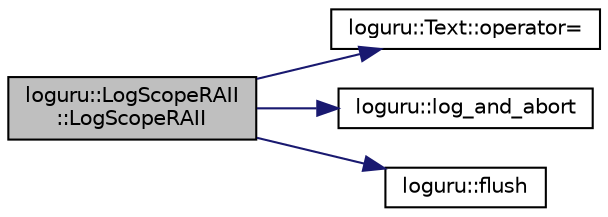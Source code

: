 digraph "loguru::LogScopeRAII::LogScopeRAII"
{
  edge [fontname="Helvetica",fontsize="10",labelfontname="Helvetica",labelfontsize="10"];
  node [fontname="Helvetica",fontsize="10",shape=record];
  rankdir="LR";
  Node0 [label="loguru::LogScopeRAII\l::LogScopeRAII",height=0.2,width=0.4,color="black", fillcolor="grey75", style="filled", fontcolor="black"];
  Node0 -> Node1 [color="midnightblue",fontsize="10",style="solid",fontname="Helvetica"];
  Node1 [label="loguru::Text::operator=",height=0.2,width=0.4,color="black", fillcolor="white", style="filled",URL="$classloguru_1_1_text.html#a155370e239313634420310a708b1d62e"];
  Node0 -> Node2 [color="midnightblue",fontsize="10",style="solid",fontname="Helvetica"];
  Node2 [label="loguru::log_and_abort",height=0.2,width=0.4,color="black", fillcolor="white", style="filled",URL="$namespaceloguru.html#a9acb9e5b5e6e17932a64b6da18f9f7a8"];
  Node0 -> Node3 [color="midnightblue",fontsize="10",style="solid",fontname="Helvetica"];
  Node3 [label="loguru::flush",height=0.2,width=0.4,color="black", fillcolor="white", style="filled",URL="$namespaceloguru.html#a18cd5858c93f53095e165fc3ffe555e9"];
}
